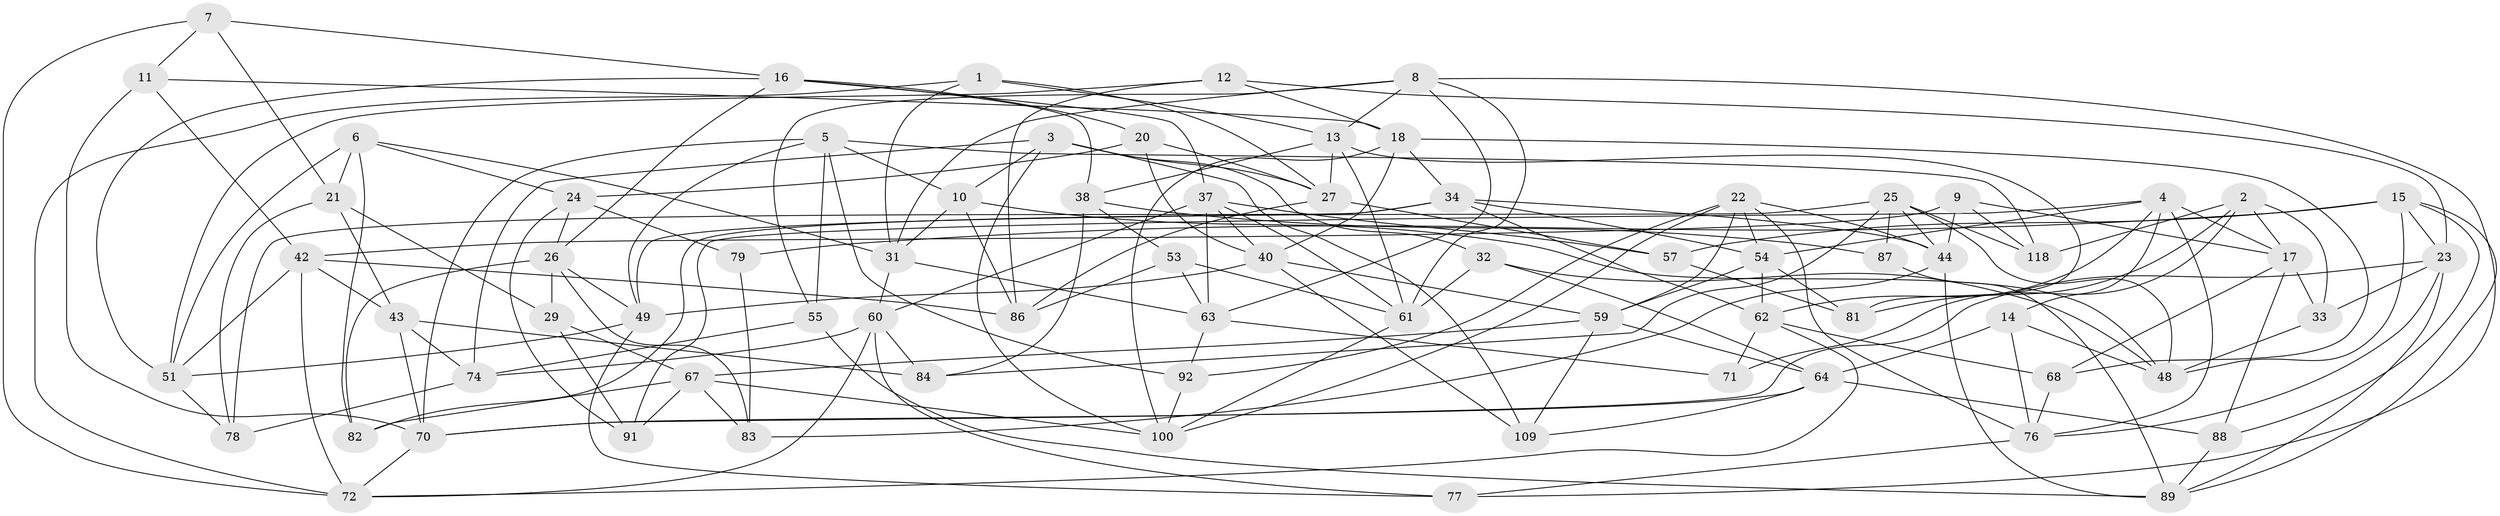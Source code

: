 // original degree distribution, {4: 1.0}
// Generated by graph-tools (version 1.1) at 2025/42/03/06/25 10:42:25]
// undirected, 73 vertices, 185 edges
graph export_dot {
graph [start="1"]
  node [color=gray90,style=filled];
  1;
  2 [super="+30"];
  3 [super="+107"];
  4 [super="+112"];
  5 [super="+65"];
  6 [super="+19"];
  7;
  8 [super="+50"];
  9;
  10 [super="+105"];
  11;
  12;
  13 [super="+56"];
  14;
  15 [super="+52"];
  16 [super="+28"];
  17 [super="+46"];
  18 [super="+66"];
  20;
  21 [super="+35"];
  22 [super="+73"];
  23 [super="+41"];
  24 [super="+36"];
  25 [super="+47"];
  26 [super="+45"];
  27 [super="+117"];
  29;
  31 [super="+103"];
  32;
  33;
  34 [super="+99"];
  37 [super="+39"];
  38 [super="+93"];
  40 [super="+119"];
  42 [super="+110"];
  43 [super="+58"];
  44 [super="+102"];
  48 [super="+111"];
  49 [super="+96"];
  51 [super="+69"];
  53;
  54 [super="+75"];
  55;
  57 [super="+108"];
  59 [super="+101"];
  60 [super="+85"];
  61 [super="+104"];
  62 [super="+106"];
  63 [super="+97"];
  64 [super="+120"];
  67 [super="+80"];
  68;
  70 [super="+98"];
  71;
  72 [super="+113"];
  74 [super="+116"];
  76 [super="+94"];
  77;
  78;
  79;
  81 [super="+95"];
  82;
  83;
  84;
  86 [super="+90"];
  87;
  88;
  89 [super="+114"];
  91;
  92;
  100 [super="+115"];
  109;
  118;
  1 -- 31;
  1 -- 27;
  1 -- 13;
  1 -- 72;
  2 -- 17;
  2 -- 71 [weight=2];
  2 -- 81;
  2 -- 33;
  2 -- 118;
  3 -- 109;
  3 -- 32;
  3 -- 27;
  3 -- 100;
  3 -- 74;
  3 -- 10;
  4 -- 62;
  4 -- 91;
  4 -- 17;
  4 -- 54;
  4 -- 76;
  4 -- 14;
  5 -- 10;
  5 -- 92;
  5 -- 49;
  5 -- 118;
  5 -- 70;
  5 -- 55;
  6 -- 31;
  6 -- 24;
  6 -- 82;
  6 -- 21 [weight=2];
  6 -- 51;
  7 -- 16;
  7 -- 11;
  7 -- 21;
  7 -- 72;
  8 -- 61;
  8 -- 77;
  8 -- 63;
  8 -- 13;
  8 -- 55;
  8 -- 31;
  9 -- 118;
  9 -- 44;
  9 -- 17;
  9 -- 42;
  10 -- 86 [weight=2];
  10 -- 48;
  10 -- 31;
  11 -- 42;
  11 -- 70;
  11 -- 18;
  12 -- 51;
  12 -- 86;
  12 -- 23;
  12 -- 18;
  13 -- 27;
  13 -- 81;
  13 -- 61;
  13 -- 38;
  14 -- 64;
  14 -- 48;
  14 -- 76;
  15 -- 23;
  15 -- 89;
  15 -- 57;
  15 -- 48;
  15 -- 88;
  15 -- 79;
  16 -- 20;
  16 -- 51;
  16 -- 37;
  16 -- 38;
  16 -- 26;
  17 -- 68;
  17 -- 33;
  17 -- 88;
  18 -- 34;
  18 -- 68;
  18 -- 40;
  18 -- 100;
  20 -- 27;
  20 -- 40;
  20 -- 24;
  21 -- 78;
  21 -- 43;
  21 -- 29;
  22 -- 76;
  22 -- 100;
  22 -- 59;
  22 -- 92;
  22 -- 44;
  22 -- 54;
  23 -- 33;
  23 -- 89;
  23 -- 76;
  23 -- 70;
  24 -- 79 [weight=2];
  24 -- 26;
  24 -- 91;
  25 -- 82;
  25 -- 87;
  25 -- 48;
  25 -- 44;
  25 -- 118;
  25 -- 84;
  26 -- 83;
  26 -- 29;
  26 -- 49;
  26 -- 82;
  27 -- 57;
  27 -- 86;
  29 -- 91;
  29 -- 67;
  31 -- 60;
  31 -- 63;
  32 -- 48;
  32 -- 61;
  32 -- 64;
  33 -- 48;
  34 -- 49;
  34 -- 78;
  34 -- 44;
  34 -- 62;
  34 -- 54;
  37 -- 61;
  37 -- 40;
  37 -- 63;
  37 -- 60;
  37 -- 57;
  38 -- 87 [weight=2];
  38 -- 84;
  38 -- 53;
  40 -- 109;
  40 -- 49;
  40 -- 59;
  42 -- 51;
  42 -- 72;
  42 -- 43;
  42 -- 86;
  43 -- 84;
  43 -- 74 [weight=2];
  43 -- 70;
  44 -- 83;
  44 -- 89;
  49 -- 51;
  49 -- 77;
  51 -- 78;
  53 -- 61;
  53 -- 86;
  53 -- 63;
  54 -- 62;
  54 -- 81;
  54 -- 59;
  55 -- 89;
  55 -- 74;
  57 -- 81 [weight=3];
  59 -- 109;
  59 -- 64;
  59 -- 67;
  60 -- 72;
  60 -- 74;
  60 -- 77;
  60 -- 84;
  61 -- 100;
  62 -- 72;
  62 -- 68;
  62 -- 71;
  63 -- 92;
  63 -- 71;
  64 -- 88;
  64 -- 109;
  64 -- 70;
  67 -- 82;
  67 -- 100;
  67 -- 91;
  67 -- 83;
  68 -- 76;
  70 -- 72;
  74 -- 78;
  76 -- 77;
  79 -- 83;
  87 -- 89;
  88 -- 89;
  92 -- 100;
}
